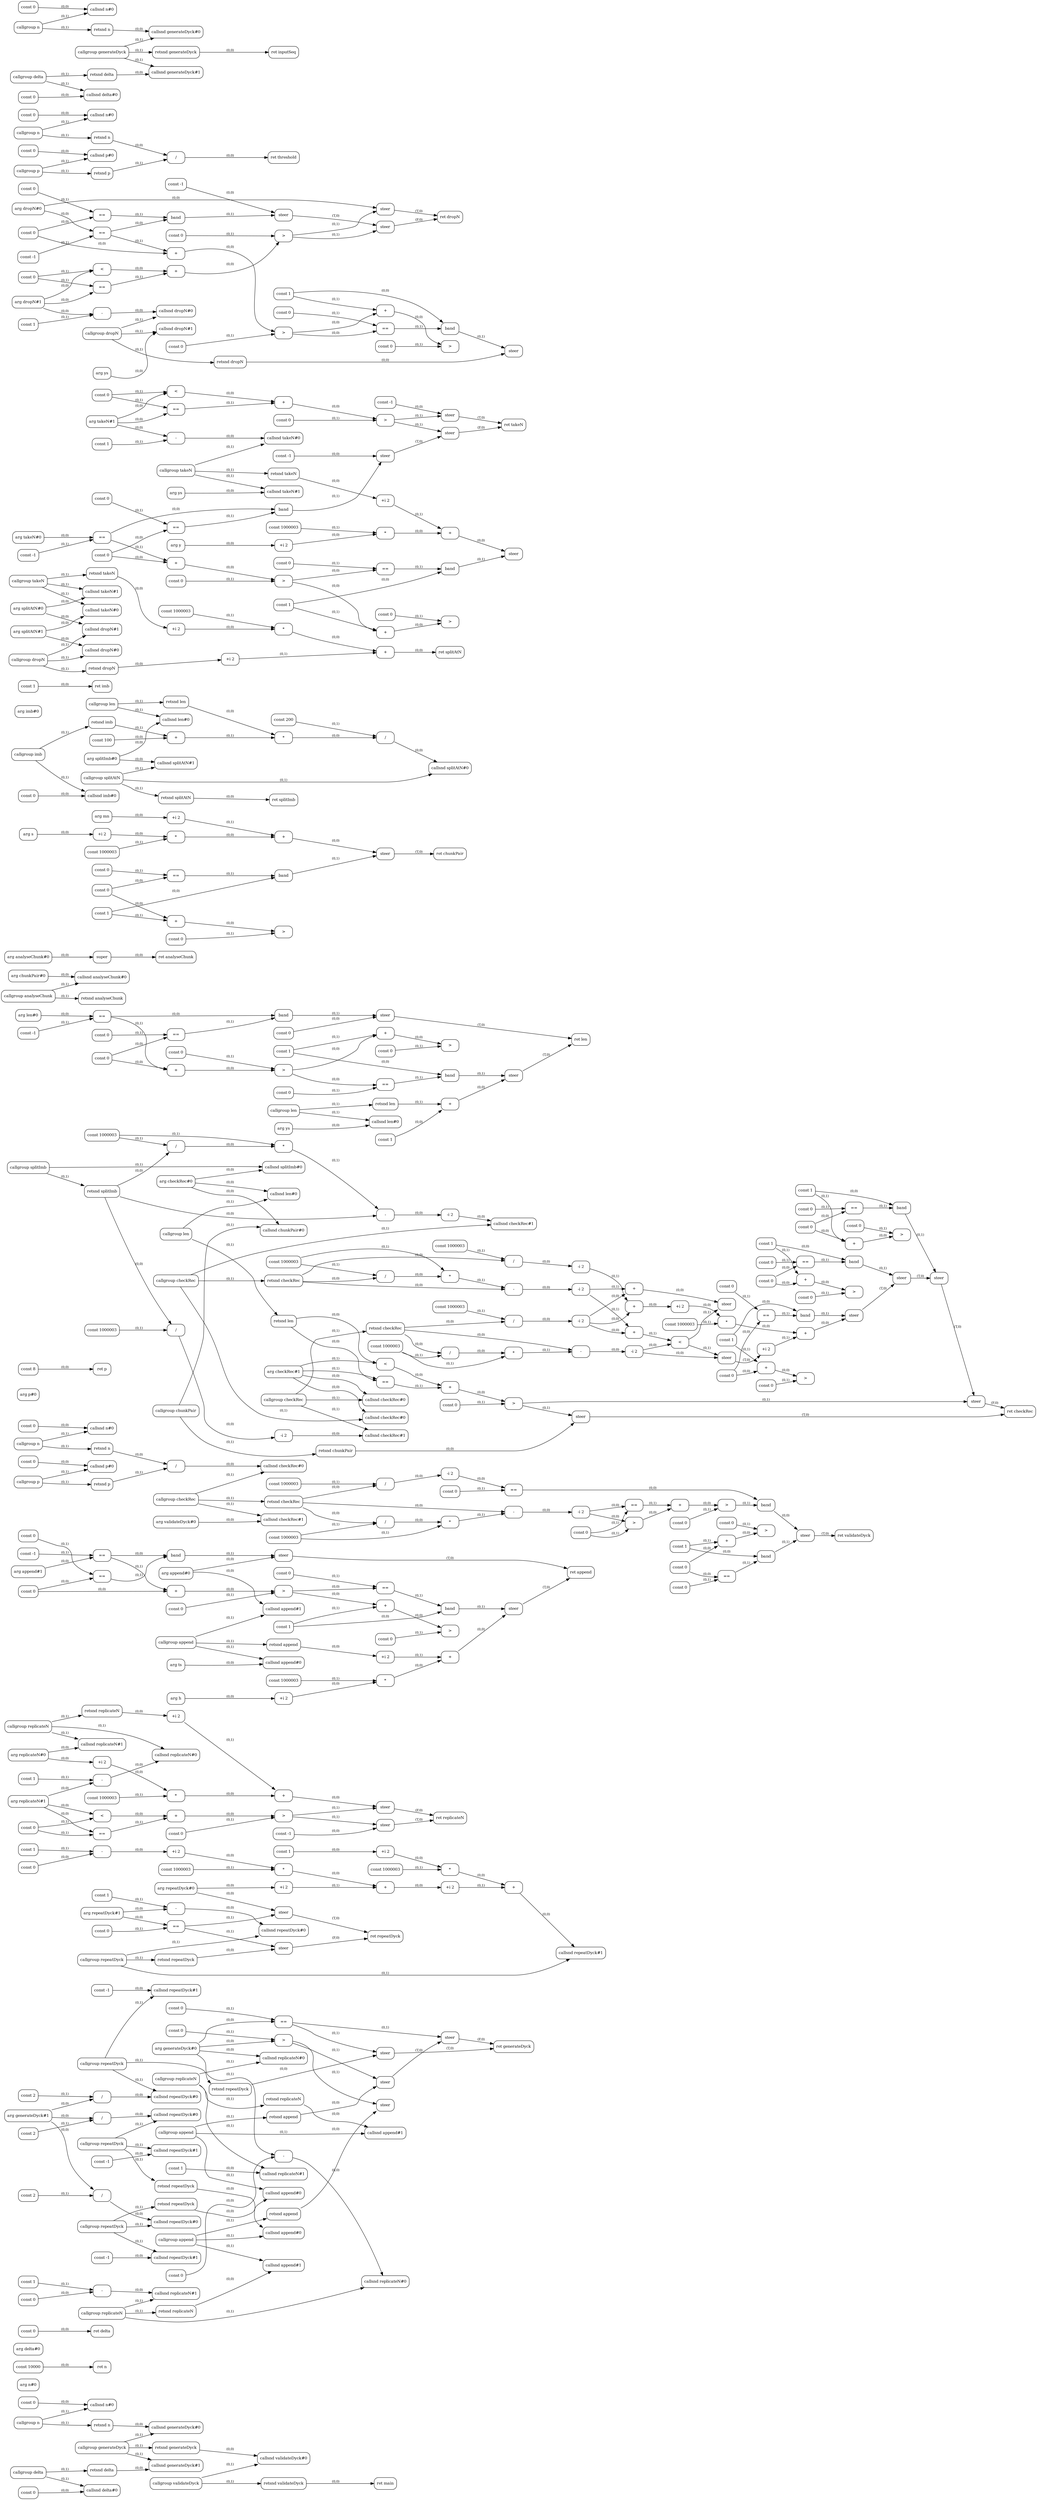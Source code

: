 digraph G {
  rankdir=LR;
  node [shape=box, style=rounded, fontsize=12];
  n0 [label="const 0"];
  n1 [label="arg n#0"];
  n2 [label="const 10000"];
  n3 [label="ret n"];
  n4 [label="callgroup n"];
  n5 [label="callsnd n#0"];
  n6 [label="retsnd n"];
  n7 [label="const 0"];
  n8 [label="arg delta#0"];
  n9 [label="const 0"];
  n10 [label="ret delta"];
  n11 [label="callgroup delta"];
  n12 [label="callsnd delta#0"];
  n13 [label="retsnd delta"];
  n14 [label="arg generateDyck#0"];
  n15 [label="arg generateDyck#1"];
  n16 [label="const 0"];
  n17 [label="=="];
  n18 [label="const 2"];
  n19 [label="/"];
  n20 [label="const -1"];
  n21 [label="arg repeatDyck#0"];
  n22 [label="arg repeatDyck#1"];
  n23 [label="const 0"];
  n24 [label="=="];
  n25 [label="const 1"];
  n26 [label="-"];
  n27 [label="const 1"];
  n28 [label="const 1"];
  n29 [label="const 0"];
  n30 [label="-"];
  n31 [label="+i 2"];
  n32 [label="+i 2"];
  n33 [label="const 1000003"];
  n34 [label="*"];
  n35 [label="+"];
  n36 [label="+i 2"];
  n37 [label="+i 2"];
  n38 [label="const 1000003"];
  n39 [label="*"];
  n40 [label="+"];
  n41 [label="callgroup repeatDyck"];
  n42 [label="callsnd repeatDyck#0"];
  n43 [label="callsnd repeatDyck#1"];
  n44 [label="retsnd repeatDyck"];
  n45 [label="steer"];
  n46 [label="steer"];
  n47 [label="ret repeatDyck"];
  n48 [label="callgroup repeatDyck"];
  n49 [label="callsnd repeatDyck#0"];
  n50 [label="callsnd repeatDyck#1"];
  n51 [label="retsnd repeatDyck"];
  n52 [label="const 0"];
  n53 [label=">"];
  n54 [label="const 2"];
  n55 [label="/"];
  n56 [label="const -1"];
  n57 [label="callgroup repeatDyck"];
  n58 [label="callsnd repeatDyck#0"];
  n59 [label="callsnd repeatDyck#1"];
  n60 [label="retsnd repeatDyck"];
  n61 [label="const 1"];
  n62 [label="arg replicateN#0"];
  n63 [label="arg replicateN#1"];
  n64 [label="const 0"];
  n65 [label="<"];
  n66 [label="=="];
  n67 [label="+"];
  n68 [label="const 0"];
  n69 [label=">"];
  n70 [label="const -1"];
  n71 [label="const 1"];
  n72 [label="-"];
  n73 [label="callgroup replicateN"];
  n74 [label="callsnd replicateN#0"];
  n75 [label="callsnd replicateN#1"];
  n76 [label="retsnd replicateN"];
  n77 [label="+i 2"];
  n78 [label="+i 2"];
  n79 [label="const 1000003"];
  n80 [label="*"];
  n81 [label="+"];
  n82 [label="steer"];
  n83 [label="steer"];
  n84 [label="ret replicateN"];
  n85 [label="callgroup replicateN"];
  n86 [label="callsnd replicateN#0"];
  n87 [label="callsnd replicateN#1"];
  n88 [label="retsnd replicateN"];
  n89 [label="arg append#0"];
  n90 [label="arg append#1"];
  n91 [label="const 0"];
  n92 [label="const -1"];
  n93 [label="=="];
  n94 [label="const 0"];
  n95 [label="=="];
  n96 [label="band"];
  n97 [label="steer"];
  n98 [label="+"];
  n99 [label="const 0"];
  n100 [label=">"];
  n101 [label="const 1"];
  n102 [label="const 0"];
  n103 [label="=="];
  n104 [label="band"];
  n105 [label="arg h"];
  n106 [label="arg ts"];
  n107 [label="callgroup append"];
  n108 [label="callsnd append#0"];
  n109 [label="callsnd append#1"];
  n110 [label="retsnd append"];
  n111 [label="+i 2"];
  n112 [label="+i 2"];
  n113 [label="const 1000003"];
  n114 [label="*"];
  n115 [label="+"];
  n116 [label="steer"];
  n117 [label="+"];
  n118 [label="const 0"];
  n119 [label=">"];
  n120 [label="ret append"];
  n121 [label="callgroup append"];
  n122 [label="callsnd append#0"];
  n123 [label="callsnd append#1"];
  n124 [label="retsnd append"];
  n125 [label="const 2"];
  n126 [label="/"];
  n127 [label="const -1"];
  n128 [label="callgroup repeatDyck"];
  n129 [label="callsnd repeatDyck#0"];
  n130 [label="callsnd repeatDyck#1"];
  n131 [label="retsnd repeatDyck"];
  n132 [label="const 0"];
  n133 [label="-"];
  n134 [label="const 1"];
  n135 [label="const 0"];
  n136 [label="-"];
  n137 [label="callgroup replicateN"];
  n138 [label="callsnd replicateN#0"];
  n139 [label="callsnd replicateN#1"];
  n140 [label="retsnd replicateN"];
  n141 [label="callgroup append"];
  n142 [label="callsnd append#0"];
  n143 [label="callsnd append#1"];
  n144 [label="retsnd append"];
  n145 [label="steer"];
  n146 [label="steer"];
  n147 [label="steer"];
  n148 [label="steer"];
  n149 [label="ret generateDyck"];
  n150 [label="callgroup generateDyck"];
  n151 [label="callsnd generateDyck#0"];
  n152 [label="callsnd generateDyck#1"];
  n153 [label="retsnd generateDyck"];
  n154 [label="arg validateDyck#0"];
  n155 [label="const 0"];
  n156 [label="callgroup n"];
  n157 [label="callsnd n#0"];
  n158 [label="retsnd n"];
  n159 [label="const 0"];
  n160 [label="arg p#0"];
  n161 [label="const 8"];
  n162 [label="ret p"];
  n163 [label="callgroup p"];
  n164 [label="callsnd p#0"];
  n165 [label="retsnd p"];
  n166 [label="/"];
  n167 [label="arg checkRec#0"];
  n168 [label="arg checkRec#1"];
  n169 [label="arg len#0"];
  n170 [label="const 0"];
  n171 [label="const -1"];
  n172 [label="=="];
  n173 [label="const 0"];
  n174 [label="=="];
  n175 [label="band"];
  n176 [label="const 0"];
  n177 [label="steer"];
  n178 [label="+"];
  n179 [label="const 0"];
  n180 [label=">"];
  n181 [label="const 1"];
  n182 [label="const 0"];
  n183 [label="=="];
  n184 [label="band"];
  n185 [label="const 1"];
  n186 [label="arg ys"];
  n187 [label="callgroup len"];
  n188 [label="callsnd len#0"];
  n189 [label="retsnd len"];
  n190 [label="+"];
  n191 [label="steer"];
  n192 [label="+"];
  n193 [label="const 0"];
  n194 [label=">"];
  n195 [label="ret len"];
  n196 [label="callgroup len"];
  n197 [label="callsnd len#0"];
  n198 [label="retsnd len"];
  n199 [label="<"];
  n200 [label="=="];
  n201 [label="+"];
  n202 [label="const 0"];
  n203 [label=">"];
  n204 [label="arg chunkPair#0"];
  n205 [label="arg analyseChunk#0"];
  n206 [label="super"];
  n207 [label="ret analyseChunk"];
  n208 [label="callgroup analyseChunk"];
  n209 [label="callsnd analyseChunk#0"];
  n210 [label="retsnd analyseChunk"];
  n211 [label="const 0"];
  n212 [label="const 1"];
  n213 [label="const 0"];
  n214 [label="=="];
  n215 [label="band"];
  n216 [label="arg s"];
  n217 [label="arg mn"];
  n218 [label="+i 2"];
  n219 [label="+i 2"];
  n220 [label="const 1000003"];
  n221 [label="*"];
  n222 [label="+"];
  n223 [label="steer"];
  n224 [label="+"];
  n225 [label="const 0"];
  n226 [label=">"];
  n227 [label="ret chunkPair"];
  n228 [label="callgroup chunkPair"];
  n229 [label="callsnd chunkPair#0"];
  n230 [label="retsnd chunkPair"];
  n231 [label="arg splitImb#0"];
  n232 [label="callgroup len"];
  n233 [label="callsnd len#0"];
  n234 [label="retsnd len"];
  n235 [label="const 100"];
  n236 [label="const 0"];
  n237 [label="arg imb#0"];
  n238 [label="const 1"];
  n239 [label="ret imb"];
  n240 [label="callgroup imb"];
  n241 [label="callsnd imb#0"];
  n242 [label="retsnd imb"];
  n243 [label="+"];
  n244 [label="*"];
  n245 [label="const 200"];
  n246 [label="/"];
  n247 [label="arg splitAtN#0"];
  n248 [label="arg splitAtN#1"];
  n249 [label="arg takeN#0"];
  n250 [label="arg takeN#1"];
  n251 [label="const 0"];
  n252 [label="<"];
  n253 [label="=="];
  n254 [label="+"];
  n255 [label="const 0"];
  n256 [label=">"];
  n257 [label="const -1"];
  n258 [label="const 0"];
  n259 [label="const -1"];
  n260 [label="=="];
  n261 [label="const 0"];
  n262 [label="=="];
  n263 [label="band"];
  n264 [label="const -1"];
  n265 [label="steer"];
  n266 [label="+"];
  n267 [label="const 0"];
  n268 [label=">"];
  n269 [label="const 1"];
  n270 [label="const 0"];
  n271 [label="=="];
  n272 [label="band"];
  n273 [label="arg y"];
  n274 [label="const 1"];
  n275 [label="-"];
  n276 [label="arg ys"];
  n277 [label="callgroup takeN"];
  n278 [label="callsnd takeN#0"];
  n279 [label="callsnd takeN#1"];
  n280 [label="retsnd takeN"];
  n281 [label="+i 2"];
  n282 [label="+i 2"];
  n283 [label="const 1000003"];
  n284 [label="*"];
  n285 [label="+"];
  n286 [label="steer"];
  n287 [label="+"];
  n288 [label="const 0"];
  n289 [label=">"];
  n290 [label="steer"];
  n291 [label="steer"];
  n292 [label="ret takeN"];
  n293 [label="callgroup takeN"];
  n294 [label="callsnd takeN#0"];
  n295 [label="callsnd takeN#1"];
  n296 [label="retsnd takeN"];
  n297 [label="arg dropN#0"];
  n298 [label="arg dropN#1"];
  n299 [label="const 0"];
  n300 [label="<"];
  n301 [label="=="];
  n302 [label="+"];
  n303 [label="const 0"];
  n304 [label=">"];
  n305 [label="const 0"];
  n306 [label="const -1"];
  n307 [label="=="];
  n308 [label="const 0"];
  n309 [label="=="];
  n310 [label="band"];
  n311 [label="const -1"];
  n312 [label="steer"];
  n313 [label="+"];
  n314 [label="const 0"];
  n315 [label=">"];
  n316 [label="const 1"];
  n317 [label="const 0"];
  n318 [label="=="];
  n319 [label="band"];
  n320 [label="const 1"];
  n321 [label="-"];
  n322 [label="arg ys"];
  n323 [label="callgroup dropN"];
  n324 [label="callsnd dropN#0"];
  n325 [label="callsnd dropN#1"];
  n326 [label="retsnd dropN"];
  n327 [label="steer"];
  n328 [label="+"];
  n329 [label="const 0"];
  n330 [label=">"];
  n331 [label="steer"];
  n332 [label="steer"];
  n333 [label="ret dropN"];
  n334 [label="callgroup dropN"];
  n335 [label="callsnd dropN#0"];
  n336 [label="callsnd dropN#1"];
  n337 [label="retsnd dropN"];
  n338 [label="+i 2"];
  n339 [label="+i 2"];
  n340 [label="const 1000003"];
  n341 [label="*"];
  n342 [label="+"];
  n343 [label="ret splitAtN"];
  n344 [label="callgroup splitAtN"];
  n345 [label="callsnd splitAtN#0"];
  n346 [label="callsnd splitAtN#1"];
  n347 [label="retsnd splitAtN"];
  n348 [label="ret splitImb"];
  n349 [label="callgroup splitImb"];
  n350 [label="callsnd splitImb#0"];
  n351 [label="retsnd splitImb"];
  n352 [label="const 0"];
  n353 [label="const 1000003"];
  n354 [label="/"];
  n355 [label="-i 2"];
  n356 [label="const 1000003"];
  n357 [label="/"];
  n358 [label="*"];
  n359 [label="-"];
  n360 [label="-i 2"];
  n361 [label="const 1"];
  n362 [label="const 0"];
  n363 [label="=="];
  n364 [label="band"];
  n365 [label="callgroup checkRec"];
  n366 [label="callsnd checkRec#0"];
  n367 [label="callsnd checkRec#1"];
  n368 [label="retsnd checkRec"];
  n369 [label="const 0"];
  n370 [label="const 1000003"];
  n371 [label="/"];
  n372 [label="-i 2"];
  n373 [label="const 1000003"];
  n374 [label="/"];
  n375 [label="*"];
  n376 [label="-"];
  n377 [label="-i 2"];
  n378 [label="const 1"];
  n379 [label="const 0"];
  n380 [label="=="];
  n381 [label="band"];
  n382 [label="callgroup checkRec"];
  n383 [label="callsnd checkRec#0"];
  n384 [label="callsnd checkRec#1"];
  n385 [label="retsnd checkRec"];
  n386 [label="const 0"];
  n387 [label="const 1000003"];
  n388 [label="/"];
  n389 [label="-i 2"];
  n390 [label="const 1000003"];
  n391 [label="/"];
  n392 [label="*"];
  n393 [label="-"];
  n394 [label="-i 2"];
  n395 [label="const 1"];
  n396 [label="const 0"];
  n397 [label="=="];
  n398 [label="band"];
  n399 [label="+"];
  n400 [label="+"];
  n401 [label="<"];
  n402 [label="+"];
  n403 [label="steer"];
  n404 [label="steer"];
  n405 [label="+i 2"];
  n406 [label="+i 2"];
  n407 [label="const 1000003"];
  n408 [label="*"];
  n409 [label="+"];
  n410 [label="steer"];
  n411 [label="+"];
  n412 [label="const 0"];
  n413 [label=">"];
  n414 [label="steer"];
  n415 [label="+"];
  n416 [label="const 0"];
  n417 [label=">"];
  n418 [label="steer"];
  n419 [label="+"];
  n420 [label="const 0"];
  n421 [label=">"];
  n422 [label="steer"];
  n423 [label="steer"];
  n424 [label="ret checkRec"];
  n425 [label="callgroup checkRec"];
  n426 [label="callsnd checkRec#0"];
  n427 [label="callsnd checkRec#1"];
  n428 [label="retsnd checkRec"];
  n429 [label="const 0"];
  n430 [label="const 1000003"];
  n431 [label="/"];
  n432 [label="-i 2"];
  n433 [label="const 1000003"];
  n434 [label="/"];
  n435 [label="*"];
  n436 [label="-"];
  n437 [label="-i 2"];
  n438 [label="const 1"];
  n439 [label="const 0"];
  n440 [label="=="];
  n441 [label="band"];
  n442 [label="const 0"];
  n443 [label="=="];
  n444 [label="const 0"];
  n445 [label=">"];
  n446 [label="=="];
  n447 [label="+"];
  n448 [label="const 0"];
  n449 [label=">"];
  n450 [label="band"];
  n451 [label="steer"];
  n452 [label="+"];
  n453 [label="const 0"];
  n454 [label=">"];
  n455 [label="ret validateDyck"];
  n456 [label="callgroup validateDyck"];
  n457 [label="callsnd validateDyck#0"];
  n458 [label="retsnd validateDyck"];
  n459 [label="ret main"];
  n460 [label="const 0"];
  n461 [label="callgroup n"];
  n462 [label="callsnd n#0"];
  n463 [label="retsnd n"];
  n464 [label="const 0"];
  n465 [label="callgroup p"];
  n466 [label="callsnd p#0"];
  n467 [label="retsnd p"];
  n468 [label="/"];
  n469 [label="ret threshold"];
  n470 [label="const 0"];
  n471 [label="callgroup n"];
  n472 [label="callsnd n#0"];
  n473 [label="retsnd n"];
  n474 [label="const 0"];
  n475 [label="callgroup delta"];
  n476 [label="callsnd delta#0"];
  n477 [label="retsnd delta"];
  n478 [label="callgroup generateDyck"];
  n479 [label="callsnd generateDyck#0"];
  n480 [label="callsnd generateDyck#1"];
  n481 [label="retsnd generateDyck"];
  n482 [label="ret inputSeq"];
  n2 -> n3 [label="(0,0)", fontsize=10];
  n0 -> n5 [label="(0,0)", fontsize=10];
  n4 -> n5 [label="(0,1)", fontsize=10];
  n4 -> n6 [label="(0,1)", fontsize=10];
  n9 -> n10 [label="(0,0)", fontsize=10];
  n7 -> n12 [label="(0,0)", fontsize=10];
  n11 -> n12 [label="(0,1)", fontsize=10];
  n11 -> n13 [label="(0,1)", fontsize=10];
  n14 -> n17 [label="(0,0)", fontsize=10];
  n16 -> n17 [label="(0,1)", fontsize=10];
  n15 -> n19 [label="(0,0)", fontsize=10];
  n18 -> n19 [label="(0,1)", fontsize=10];
  n22 -> n24 [label="(0,0)", fontsize=10];
  n23 -> n24 [label="(0,1)", fontsize=10];
  n22 -> n26 [label="(0,0)", fontsize=10];
  n25 -> n26 [label="(0,1)", fontsize=10];
  n29 -> n30 [label="(0,0)", fontsize=10];
  n28 -> n30 [label="(0,1)", fontsize=10];
  n30 -> n31 [label="(0,0)", fontsize=10];
  n21 -> n32 [label="(0,0)", fontsize=10];
  n31 -> n34 [label="(0,0)", fontsize=10];
  n33 -> n34 [label="(0,1)", fontsize=10];
  n34 -> n35 [label="(0,0)", fontsize=10];
  n32 -> n35 [label="(0,1)", fontsize=10];
  n27 -> n36 [label="(0,0)", fontsize=10];
  n35 -> n37 [label="(0,0)", fontsize=10];
  n36 -> n39 [label="(0,0)", fontsize=10];
  n38 -> n39 [label="(0,1)", fontsize=10];
  n39 -> n40 [label="(0,0)", fontsize=10];
  n37 -> n40 [label="(0,1)", fontsize=10];
  n26 -> n42 [label="(0,0)", fontsize=10];
  n41 -> n42 [label="(0,1)", fontsize=10];
  n40 -> n43 [label="(0,0)", fontsize=10];
  n41 -> n43 [label="(0,1)", fontsize=10];
  n41 -> n44 [label="(0,1)", fontsize=10];
  n21 -> n45 [label="(0,0)", fontsize=10];
  n24 -> n45 [label="(0,1)", fontsize=10];
  n44 -> n46 [label="(0,0)", fontsize=10];
  n24 -> n46 [label="(0,1)", fontsize=10];
  n45 -> n47 [label="(T,0)", fontsize=10];
  n46 -> n47 [label="(F,0)", fontsize=10];
  n19 -> n49 [label="(0,0)", fontsize=10];
  n48 -> n49 [label="(0,1)", fontsize=10];
  n20 -> n50 [label="(0,0)", fontsize=10];
  n48 -> n50 [label="(0,1)", fontsize=10];
  n48 -> n51 [label="(0,1)", fontsize=10];
  n14 -> n53 [label="(0,0)", fontsize=10];
  n52 -> n53 [label="(0,1)", fontsize=10];
  n15 -> n55 [label="(0,0)", fontsize=10];
  n54 -> n55 [label="(0,1)", fontsize=10];
  n55 -> n58 [label="(0,0)", fontsize=10];
  n57 -> n58 [label="(0,1)", fontsize=10];
  n56 -> n59 [label="(0,0)", fontsize=10];
  n57 -> n59 [label="(0,1)", fontsize=10];
  n57 -> n60 [label="(0,1)", fontsize=10];
  n63 -> n65 [label="(0,0)", fontsize=10];
  n64 -> n65 [label="(0,1)", fontsize=10];
  n63 -> n66 [label="(0,0)", fontsize=10];
  n64 -> n66 [label="(0,1)", fontsize=10];
  n65 -> n67 [label="(0,0)", fontsize=10];
  n66 -> n67 [label="(0,1)", fontsize=10];
  n67 -> n69 [label="(0,0)", fontsize=10];
  n68 -> n69 [label="(0,1)", fontsize=10];
  n63 -> n72 [label="(0,0)", fontsize=10];
  n71 -> n72 [label="(0,1)", fontsize=10];
  n72 -> n74 [label="(0,0)", fontsize=10];
  n73 -> n74 [label="(0,1)", fontsize=10];
  n62 -> n75 [label="(0,0)", fontsize=10];
  n73 -> n75 [label="(0,1)", fontsize=10];
  n73 -> n76 [label="(0,1)", fontsize=10];
  n62 -> n77 [label="(0,0)", fontsize=10];
  n76 -> n78 [label="(0,0)", fontsize=10];
  n77 -> n80 [label="(0,0)", fontsize=10];
  n79 -> n80 [label="(0,1)", fontsize=10];
  n80 -> n81 [label="(0,0)", fontsize=10];
  n78 -> n81 [label="(0,1)", fontsize=10];
  n70 -> n82 [label="(0,0)", fontsize=10];
  n69 -> n82 [label="(0,1)", fontsize=10];
  n81 -> n83 [label="(0,0)", fontsize=10];
  n69 -> n83 [label="(0,1)", fontsize=10];
  n82 -> n84 [label="(T,0)", fontsize=10];
  n83 -> n84 [label="(F,0)", fontsize=10];
  n14 -> n86 [label="(0,0)", fontsize=10];
  n85 -> n86 [label="(0,1)", fontsize=10];
  n61 -> n87 [label="(0,0)", fontsize=10];
  n85 -> n87 [label="(0,1)", fontsize=10];
  n85 -> n88 [label="(0,1)", fontsize=10];
  n90 -> n93 [label="(0,0)", fontsize=10];
  n92 -> n93 [label="(0,1)", fontsize=10];
  n91 -> n95 [label="(0,0)", fontsize=10];
  n94 -> n95 [label="(0,1)", fontsize=10];
  n93 -> n96 [label="(0,0)", fontsize=10];
  n95 -> n96 [label="(0,1)", fontsize=10];
  n89 -> n97 [label="(0,0)", fontsize=10];
  n96 -> n97 [label="(0,1)", fontsize=10];
  n91 -> n98 [label="(0,0)", fontsize=10];
  n93 -> n98 [label="(0,1)", fontsize=10];
  n98 -> n100 [label="(0,0)", fontsize=10];
  n99 -> n100 [label="(0,1)", fontsize=10];
  n100 -> n103 [label="(0,0)", fontsize=10];
  n102 -> n103 [label="(0,1)", fontsize=10];
  n101 -> n104 [label="(0,0)", fontsize=10];
  n103 -> n104 [label="(0,1)", fontsize=10];
  n106 -> n108 [label="(0,0)", fontsize=10];
  n107 -> n108 [label="(0,1)", fontsize=10];
  n89 -> n109 [label="(0,0)", fontsize=10];
  n107 -> n109 [label="(0,1)", fontsize=10];
  n107 -> n110 [label="(0,1)", fontsize=10];
  n105 -> n111 [label="(0,0)", fontsize=10];
  n110 -> n112 [label="(0,0)", fontsize=10];
  n111 -> n114 [label="(0,0)", fontsize=10];
  n113 -> n114 [label="(0,1)", fontsize=10];
  n114 -> n115 [label="(0,0)", fontsize=10];
  n112 -> n115 [label="(0,1)", fontsize=10];
  n115 -> n116 [label="(0,0)", fontsize=10];
  n104 -> n116 [label="(0,1)", fontsize=10];
  n100 -> n117 [label="(0,0)", fontsize=10];
  n101 -> n117 [label="(0,1)", fontsize=10];
  n117 -> n119 [label="(0,0)", fontsize=10];
  n118 -> n119 [label="(0,1)", fontsize=10];
  n97 -> n120 [label="(T,0)", fontsize=10];
  n116 -> n120 [label="(T,0)", fontsize=10];
  n60 -> n122 [label="(0,0)", fontsize=10];
  n121 -> n122 [label="(0,1)", fontsize=10];
  n88 -> n123 [label="(0,0)", fontsize=10];
  n121 -> n123 [label="(0,1)", fontsize=10];
  n121 -> n124 [label="(0,1)", fontsize=10];
  n15 -> n126 [label="(0,0)", fontsize=10];
  n125 -> n126 [label="(0,1)", fontsize=10];
  n126 -> n129 [label="(0,0)", fontsize=10];
  n128 -> n129 [label="(0,1)", fontsize=10];
  n127 -> n130 [label="(0,0)", fontsize=10];
  n128 -> n130 [label="(0,1)", fontsize=10];
  n128 -> n131 [label="(0,1)", fontsize=10];
  n132 -> n133 [label="(0,0)", fontsize=10];
  n14 -> n133 [label="(0,1)", fontsize=10];
  n135 -> n136 [label="(0,0)", fontsize=10];
  n134 -> n136 [label="(0,1)", fontsize=10];
  n133 -> n138 [label="(0,0)", fontsize=10];
  n137 -> n138 [label="(0,1)", fontsize=10];
  n136 -> n139 [label="(0,0)", fontsize=10];
  n137 -> n139 [label="(0,1)", fontsize=10];
  n137 -> n140 [label="(0,1)", fontsize=10];
  n131 -> n142 [label="(0,0)", fontsize=10];
  n141 -> n142 [label="(0,1)", fontsize=10];
  n140 -> n143 [label="(0,0)", fontsize=10];
  n141 -> n143 [label="(0,1)", fontsize=10];
  n141 -> n144 [label="(0,1)", fontsize=10];
  n124 -> n145 [label="(0,0)", fontsize=10];
  n53 -> n145 [label="(0,1)", fontsize=10];
  n144 -> n146 [label="(0,0)", fontsize=10];
  n53 -> n146 [label="(0,1)", fontsize=10];
  n51 -> n147 [label="(0,0)", fontsize=10];
  n17 -> n147 [label="(0,1)", fontsize=10];
  n145 -> n148 [label="(T,0)", fontsize=10];
  n17 -> n148 [label="(0,1)", fontsize=10];
  n147 -> n149 [label="(T,0)", fontsize=10];
  n148 -> n149 [label="(F,0)", fontsize=10];
  n6 -> n151 [label="(0,0)", fontsize=10];
  n150 -> n151 [label="(0,1)", fontsize=10];
  n13 -> n152 [label="(0,0)", fontsize=10];
  n150 -> n152 [label="(0,1)", fontsize=10];
  n150 -> n153 [label="(0,1)", fontsize=10];
  n155 -> n157 [label="(0,0)", fontsize=10];
  n156 -> n157 [label="(0,1)", fontsize=10];
  n156 -> n158 [label="(0,1)", fontsize=10];
  n161 -> n162 [label="(0,0)", fontsize=10];
  n159 -> n164 [label="(0,0)", fontsize=10];
  n163 -> n164 [label="(0,1)", fontsize=10];
  n163 -> n165 [label="(0,1)", fontsize=10];
  n158 -> n166 [label="(0,0)", fontsize=10];
  n165 -> n166 [label="(0,1)", fontsize=10];
  n169 -> n172 [label="(0,0)", fontsize=10];
  n171 -> n172 [label="(0,1)", fontsize=10];
  n170 -> n174 [label="(0,0)", fontsize=10];
  n173 -> n174 [label="(0,1)", fontsize=10];
  n172 -> n175 [label="(0,0)", fontsize=10];
  n174 -> n175 [label="(0,1)", fontsize=10];
  n176 -> n177 [label="(0,0)", fontsize=10];
  n175 -> n177 [label="(0,1)", fontsize=10];
  n170 -> n178 [label="(0,0)", fontsize=10];
  n172 -> n178 [label="(0,1)", fontsize=10];
  n178 -> n180 [label="(0,0)", fontsize=10];
  n179 -> n180 [label="(0,1)", fontsize=10];
  n180 -> n183 [label="(0,0)", fontsize=10];
  n182 -> n183 [label="(0,1)", fontsize=10];
  n181 -> n184 [label="(0,0)", fontsize=10];
  n183 -> n184 [label="(0,1)", fontsize=10];
  n186 -> n188 [label="(0,0)", fontsize=10];
  n187 -> n188 [label="(0,1)", fontsize=10];
  n187 -> n189 [label="(0,1)", fontsize=10];
  n185 -> n190 [label="(0,0)", fontsize=10];
  n189 -> n190 [label="(0,1)", fontsize=10];
  n190 -> n191 [label="(0,0)", fontsize=10];
  n184 -> n191 [label="(0,1)", fontsize=10];
  n180 -> n192 [label="(0,0)", fontsize=10];
  n181 -> n192 [label="(0,1)", fontsize=10];
  n192 -> n194 [label="(0,0)", fontsize=10];
  n193 -> n194 [label="(0,1)", fontsize=10];
  n177 -> n195 [label="(T,0)", fontsize=10];
  n191 -> n195 [label="(T,0)", fontsize=10];
  n167 -> n197 [label="(0,0)", fontsize=10];
  n196 -> n197 [label="(0,1)", fontsize=10];
  n196 -> n198 [label="(0,1)", fontsize=10];
  n198 -> n199 [label="(0,0)", fontsize=10];
  n168 -> n199 [label="(0,1)", fontsize=10];
  n198 -> n200 [label="(0,0)", fontsize=10];
  n168 -> n200 [label="(0,1)", fontsize=10];
  n199 -> n201 [label="(0,0)", fontsize=10];
  n200 -> n201 [label="(0,1)", fontsize=10];
  n201 -> n203 [label="(0,0)", fontsize=10];
  n202 -> n203 [label="(0,1)", fontsize=10];
  n205 -> n206 [label="(0,0)", fontsize=10];
  n206 -> n207 [label="(0,0)", fontsize=10];
  n204 -> n209 [label="(0,0)", fontsize=10];
  n208 -> n209 [label="(0,1)", fontsize=10];
  n208 -> n210 [label="(0,1)", fontsize=10];
  n211 -> n214 [label="(0,0)", fontsize=10];
  n213 -> n214 [label="(0,1)", fontsize=10];
  n212 -> n215 [label="(0,0)", fontsize=10];
  n214 -> n215 [label="(0,1)", fontsize=10];
  n216 -> n218 [label="(0,0)", fontsize=10];
  n217 -> n219 [label="(0,0)", fontsize=10];
  n218 -> n221 [label="(0,0)", fontsize=10];
  n220 -> n221 [label="(0,1)", fontsize=10];
  n221 -> n222 [label="(0,0)", fontsize=10];
  n219 -> n222 [label="(0,1)", fontsize=10];
  n222 -> n223 [label="(0,0)", fontsize=10];
  n215 -> n223 [label="(0,1)", fontsize=10];
  n211 -> n224 [label="(0,0)", fontsize=10];
  n212 -> n224 [label="(0,1)", fontsize=10];
  n224 -> n226 [label="(0,0)", fontsize=10];
  n225 -> n226 [label="(0,1)", fontsize=10];
  n223 -> n227 [label="(T,0)", fontsize=10];
  n167 -> n229 [label="(0,0)", fontsize=10];
  n228 -> n229 [label="(0,1)", fontsize=10];
  n228 -> n230 [label="(0,1)", fontsize=10];
  n231 -> n233 [label="(0,0)", fontsize=10];
  n232 -> n233 [label="(0,1)", fontsize=10];
  n232 -> n234 [label="(0,1)", fontsize=10];
  n238 -> n239 [label="(0,0)", fontsize=10];
  n236 -> n241 [label="(0,0)", fontsize=10];
  n240 -> n241 [label="(0,1)", fontsize=10];
  n240 -> n242 [label="(0,1)", fontsize=10];
  n235 -> n243 [label="(0,0)", fontsize=10];
  n242 -> n243 [label="(0,1)", fontsize=10];
  n234 -> n244 [label="(0,0)", fontsize=10];
  n243 -> n244 [label="(0,1)", fontsize=10];
  n244 -> n246 [label="(0,0)", fontsize=10];
  n245 -> n246 [label="(0,1)", fontsize=10];
  n250 -> n252 [label="(0,0)", fontsize=10];
  n251 -> n252 [label="(0,1)", fontsize=10];
  n250 -> n253 [label="(0,0)", fontsize=10];
  n251 -> n253 [label="(0,1)", fontsize=10];
  n252 -> n254 [label="(0,0)", fontsize=10];
  n253 -> n254 [label="(0,1)", fontsize=10];
  n254 -> n256 [label="(0,0)", fontsize=10];
  n255 -> n256 [label="(0,1)", fontsize=10];
  n249 -> n260 [label="(0,0)", fontsize=10];
  n259 -> n260 [label="(0,1)", fontsize=10];
  n258 -> n262 [label="(0,0)", fontsize=10];
  n261 -> n262 [label="(0,1)", fontsize=10];
  n260 -> n263 [label="(0,0)", fontsize=10];
  n262 -> n263 [label="(0,1)", fontsize=10];
  n264 -> n265 [label="(0,0)", fontsize=10];
  n263 -> n265 [label="(0,1)", fontsize=10];
  n258 -> n266 [label="(0,0)", fontsize=10];
  n260 -> n266 [label="(0,1)", fontsize=10];
  n266 -> n268 [label="(0,0)", fontsize=10];
  n267 -> n268 [label="(0,1)", fontsize=10];
  n268 -> n271 [label="(0,0)", fontsize=10];
  n270 -> n271 [label="(0,1)", fontsize=10];
  n269 -> n272 [label="(0,0)", fontsize=10];
  n271 -> n272 [label="(0,1)", fontsize=10];
  n250 -> n275 [label="(0,0)", fontsize=10];
  n274 -> n275 [label="(0,1)", fontsize=10];
  n275 -> n278 [label="(0,0)", fontsize=10];
  n277 -> n278 [label="(0,1)", fontsize=10];
  n276 -> n279 [label="(0,0)", fontsize=10];
  n277 -> n279 [label="(0,1)", fontsize=10];
  n277 -> n280 [label="(0,1)", fontsize=10];
  n273 -> n281 [label="(0,0)", fontsize=10];
  n280 -> n282 [label="(0,0)", fontsize=10];
  n281 -> n284 [label="(0,0)", fontsize=10];
  n283 -> n284 [label="(0,1)", fontsize=10];
  n284 -> n285 [label="(0,0)", fontsize=10];
  n282 -> n285 [label="(0,1)", fontsize=10];
  n285 -> n286 [label="(0,0)", fontsize=10];
  n272 -> n286 [label="(0,1)", fontsize=10];
  n268 -> n287 [label="(0,0)", fontsize=10];
  n269 -> n287 [label="(0,1)", fontsize=10];
  n287 -> n289 [label="(0,0)", fontsize=10];
  n288 -> n289 [label="(0,1)", fontsize=10];
  n257 -> n290 [label="(0,0)", fontsize=10];
  n256 -> n290 [label="(0,1)", fontsize=10];
  n265 -> n291 [label="(T,0)", fontsize=10];
  n256 -> n291 [label="(0,1)", fontsize=10];
  n290 -> n292 [label="(T,0)", fontsize=10];
  n291 -> n292 [label="(F,0)", fontsize=10];
  n248 -> n294 [label="(0,0)", fontsize=10];
  n293 -> n294 [label="(0,1)", fontsize=10];
  n247 -> n295 [label="(0,0)", fontsize=10];
  n293 -> n295 [label="(0,1)", fontsize=10];
  n293 -> n296 [label="(0,1)", fontsize=10];
  n298 -> n300 [label="(0,0)", fontsize=10];
  n299 -> n300 [label="(0,1)", fontsize=10];
  n298 -> n301 [label="(0,0)", fontsize=10];
  n299 -> n301 [label="(0,1)", fontsize=10];
  n300 -> n302 [label="(0,0)", fontsize=10];
  n301 -> n302 [label="(0,1)", fontsize=10];
  n302 -> n304 [label="(0,0)", fontsize=10];
  n303 -> n304 [label="(0,1)", fontsize=10];
  n297 -> n307 [label="(0,0)", fontsize=10];
  n306 -> n307 [label="(0,1)", fontsize=10];
  n305 -> n309 [label="(0,0)", fontsize=10];
  n308 -> n309 [label="(0,1)", fontsize=10];
  n307 -> n310 [label="(0,0)", fontsize=10];
  n309 -> n310 [label="(0,1)", fontsize=10];
  n311 -> n312 [label="(0,0)", fontsize=10];
  n310 -> n312 [label="(0,1)", fontsize=10];
  n305 -> n313 [label="(0,0)", fontsize=10];
  n307 -> n313 [label="(0,1)", fontsize=10];
  n313 -> n315 [label="(0,0)", fontsize=10];
  n314 -> n315 [label="(0,1)", fontsize=10];
  n315 -> n318 [label="(0,0)", fontsize=10];
  n317 -> n318 [label="(0,1)", fontsize=10];
  n316 -> n319 [label="(0,0)", fontsize=10];
  n318 -> n319 [label="(0,1)", fontsize=10];
  n298 -> n321 [label="(0,0)", fontsize=10];
  n320 -> n321 [label="(0,1)", fontsize=10];
  n321 -> n324 [label="(0,0)", fontsize=10];
  n323 -> n324 [label="(0,1)", fontsize=10];
  n322 -> n325 [label="(0,0)", fontsize=10];
  n323 -> n325 [label="(0,1)", fontsize=10];
  n323 -> n326 [label="(0,1)", fontsize=10];
  n326 -> n327 [label="(0,0)", fontsize=10];
  n319 -> n327 [label="(0,1)", fontsize=10];
  n315 -> n328 [label="(0,0)", fontsize=10];
  n316 -> n328 [label="(0,1)", fontsize=10];
  n328 -> n330 [label="(0,0)", fontsize=10];
  n329 -> n330 [label="(0,1)", fontsize=10];
  n297 -> n331 [label="(0,0)", fontsize=10];
  n304 -> n331 [label="(0,1)", fontsize=10];
  n312 -> n332 [label="(T,0)", fontsize=10];
  n304 -> n332 [label="(0,1)", fontsize=10];
  n331 -> n333 [label="(T,0)", fontsize=10];
  n332 -> n333 [label="(F,0)", fontsize=10];
  n248 -> n335 [label="(0,0)", fontsize=10];
  n334 -> n335 [label="(0,1)", fontsize=10];
  n247 -> n336 [label="(0,0)", fontsize=10];
  n334 -> n336 [label="(0,1)", fontsize=10];
  n334 -> n337 [label="(0,1)", fontsize=10];
  n296 -> n338 [label="(0,0)", fontsize=10];
  n337 -> n339 [label="(0,0)", fontsize=10];
  n338 -> n341 [label="(0,0)", fontsize=10];
  n340 -> n341 [label="(0,1)", fontsize=10];
  n341 -> n342 [label="(0,0)", fontsize=10];
  n339 -> n342 [label="(0,1)", fontsize=10];
  n342 -> n343 [label="(0,0)", fontsize=10];
  n246 -> n345 [label="(0,0)", fontsize=10];
  n344 -> n345 [label="(0,1)", fontsize=10];
  n231 -> n346 [label="(0,0)", fontsize=10];
  n344 -> n346 [label="(0,1)", fontsize=10];
  n344 -> n347 [label="(0,1)", fontsize=10];
  n347 -> n348 [label="(0,0)", fontsize=10];
  n167 -> n350 [label="(0,0)", fontsize=10];
  n349 -> n350 [label="(0,1)", fontsize=10];
  n349 -> n351 [label="(0,1)", fontsize=10];
  n351 -> n354 [label="(0,0)", fontsize=10];
  n353 -> n354 [label="(0,1)", fontsize=10];
  n354 -> n355 [label="(0,0)", fontsize=10];
  n351 -> n357 [label="(0,0)", fontsize=10];
  n356 -> n357 [label="(0,1)", fontsize=10];
  n357 -> n358 [label="(0,0)", fontsize=10];
  n356 -> n358 [label="(0,1)", fontsize=10];
  n351 -> n359 [label="(0,0)", fontsize=10];
  n358 -> n359 [label="(0,1)", fontsize=10];
  n359 -> n360 [label="(0,0)", fontsize=10];
  n352 -> n363 [label="(0,0)", fontsize=10];
  n362 -> n363 [label="(0,1)", fontsize=10];
  n361 -> n364 [label="(0,0)", fontsize=10];
  n363 -> n364 [label="(0,1)", fontsize=10];
  n168 -> n366 [label="(0,0)", fontsize=10];
  n365 -> n366 [label="(0,1)", fontsize=10];
  n355 -> n367 [label="(0,0)", fontsize=10];
  n365 -> n367 [label="(0,1)", fontsize=10];
  n365 -> n368 [label="(0,1)", fontsize=10];
  n368 -> n371 [label="(0,0)", fontsize=10];
  n370 -> n371 [label="(0,1)", fontsize=10];
  n371 -> n372 [label="(0,0)", fontsize=10];
  n368 -> n374 [label="(0,0)", fontsize=10];
  n373 -> n374 [label="(0,1)", fontsize=10];
  n374 -> n375 [label="(0,0)", fontsize=10];
  n373 -> n375 [label="(0,1)", fontsize=10];
  n368 -> n376 [label="(0,0)", fontsize=10];
  n375 -> n376 [label="(0,1)", fontsize=10];
  n376 -> n377 [label="(0,0)", fontsize=10];
  n369 -> n380 [label="(0,0)", fontsize=10];
  n379 -> n380 [label="(0,1)", fontsize=10];
  n378 -> n381 [label="(0,0)", fontsize=10];
  n380 -> n381 [label="(0,1)", fontsize=10];
  n168 -> n383 [label="(0,0)", fontsize=10];
  n382 -> n383 [label="(0,1)", fontsize=10];
  n360 -> n384 [label="(0,0)", fontsize=10];
  n382 -> n384 [label="(0,1)", fontsize=10];
  n382 -> n385 [label="(0,1)", fontsize=10];
  n385 -> n388 [label="(0,0)", fontsize=10];
  n387 -> n388 [label="(0,1)", fontsize=10];
  n388 -> n389 [label="(0,0)", fontsize=10];
  n385 -> n391 [label="(0,0)", fontsize=10];
  n390 -> n391 [label="(0,1)", fontsize=10];
  n391 -> n392 [label="(0,0)", fontsize=10];
  n390 -> n392 [label="(0,1)", fontsize=10];
  n385 -> n393 [label="(0,0)", fontsize=10];
  n392 -> n393 [label="(0,1)", fontsize=10];
  n393 -> n394 [label="(0,0)", fontsize=10];
  n386 -> n397 [label="(0,0)", fontsize=10];
  n396 -> n397 [label="(0,1)", fontsize=10];
  n395 -> n398 [label="(0,0)", fontsize=10];
  n397 -> n398 [label="(0,1)", fontsize=10];
  n372 -> n399 [label="(0,0)", fontsize=10];
  n389 -> n399 [label="(0,1)", fontsize=10];
  n372 -> n400 [label="(0,0)", fontsize=10];
  n394 -> n400 [label="(0,1)", fontsize=10];
  n377 -> n401 [label="(0,0)", fontsize=10];
  n400 -> n401 [label="(0,1)", fontsize=10];
  n372 -> n402 [label="(0,0)", fontsize=10];
  n394 -> n402 [label="(0,1)", fontsize=10];
  n377 -> n403 [label="(0,0)", fontsize=10];
  n401 -> n403 [label="(0,1)", fontsize=10];
  n402 -> n404 [label="(0,0)", fontsize=10];
  n401 -> n404 [label="(0,1)", fontsize=10];
  n399 -> n405 [label="(0,0)", fontsize=10];
  n403 -> n406 [label="(T,0)", fontsize=10];
  n405 -> n408 [label="(0,0)", fontsize=10];
  n407 -> n408 [label="(0,1)", fontsize=10];
  n408 -> n409 [label="(0,0)", fontsize=10];
  n406 -> n409 [label="(0,1)", fontsize=10];
  n409 -> n410 [label="(0,0)", fontsize=10];
  n398 -> n410 [label="(0,1)", fontsize=10];
  n386 -> n411 [label="(0,0)", fontsize=10];
  n395 -> n411 [label="(0,1)", fontsize=10];
  n411 -> n413 [label="(0,0)", fontsize=10];
  n412 -> n413 [label="(0,1)", fontsize=10];
  n410 -> n414 [label="(T,0)", fontsize=10];
  n381 -> n414 [label="(0,1)", fontsize=10];
  n369 -> n415 [label="(0,0)", fontsize=10];
  n378 -> n415 [label="(0,1)", fontsize=10];
  n415 -> n417 [label="(0,0)", fontsize=10];
  n416 -> n417 [label="(0,1)", fontsize=10];
  n414 -> n418 [label="(T,0)", fontsize=10];
  n364 -> n418 [label="(0,1)", fontsize=10];
  n352 -> n419 [label="(0,0)", fontsize=10];
  n361 -> n419 [label="(0,1)", fontsize=10];
  n419 -> n421 [label="(0,0)", fontsize=10];
  n420 -> n421 [label="(0,1)", fontsize=10];
  n230 -> n422 [label="(0,0)", fontsize=10];
  n203 -> n422 [label="(0,1)", fontsize=10];
  n418 -> n423 [label="(T,0)", fontsize=10];
  n203 -> n423 [label="(0,1)", fontsize=10];
  n422 -> n424 [label="(T,0)", fontsize=10];
  n423 -> n424 [label="(F,0)", fontsize=10];
  n166 -> n426 [label="(0,0)", fontsize=10];
  n425 -> n426 [label="(0,1)", fontsize=10];
  n154 -> n427 [label="(0,0)", fontsize=10];
  n425 -> n427 [label="(0,1)", fontsize=10];
  n425 -> n428 [label="(0,1)", fontsize=10];
  n428 -> n431 [label="(0,0)", fontsize=10];
  n430 -> n431 [label="(0,1)", fontsize=10];
  n431 -> n432 [label="(0,0)", fontsize=10];
  n428 -> n434 [label="(0,0)", fontsize=10];
  n433 -> n434 [label="(0,1)", fontsize=10];
  n434 -> n435 [label="(0,0)", fontsize=10];
  n433 -> n435 [label="(0,1)", fontsize=10];
  n428 -> n436 [label="(0,0)", fontsize=10];
  n435 -> n436 [label="(0,1)", fontsize=10];
  n436 -> n437 [label="(0,0)", fontsize=10];
  n429 -> n440 [label="(0,0)", fontsize=10];
  n439 -> n440 [label="(0,1)", fontsize=10];
  n438 -> n441 [label="(0,0)", fontsize=10];
  n440 -> n441 [label="(0,1)", fontsize=10];
  n432 -> n443 [label="(0,0)", fontsize=10];
  n442 -> n443 [label="(0,1)", fontsize=10];
  n437 -> n445 [label="(0,0)", fontsize=10];
  n444 -> n445 [label="(0,1)", fontsize=10];
  n437 -> n446 [label="(0,0)", fontsize=10];
  n444 -> n446 [label="(0,1)", fontsize=10];
  n445 -> n447 [label="(0,0)", fontsize=10];
  n446 -> n447 [label="(0,1)", fontsize=10];
  n447 -> n449 [label="(0,0)", fontsize=10];
  n448 -> n449 [label="(0,1)", fontsize=10];
  n443 -> n450 [label="(0,0)", fontsize=10];
  n449 -> n450 [label="(0,1)", fontsize=10];
  n450 -> n451 [label="(0,0)", fontsize=10];
  n441 -> n451 [label="(0,1)", fontsize=10];
  n429 -> n452 [label="(0,0)", fontsize=10];
  n438 -> n452 [label="(0,1)", fontsize=10];
  n452 -> n454 [label="(0,0)", fontsize=10];
  n453 -> n454 [label="(0,1)", fontsize=10];
  n451 -> n455 [label="(T,0)", fontsize=10];
  n153 -> n457 [label="(0,0)", fontsize=10];
  n456 -> n457 [label="(0,1)", fontsize=10];
  n456 -> n458 [label="(0,1)", fontsize=10];
  n458 -> n459 [label="(0,0)", fontsize=10];
  n460 -> n462 [label="(0,0)", fontsize=10];
  n461 -> n462 [label="(0,1)", fontsize=10];
  n461 -> n463 [label="(0,1)", fontsize=10];
  n464 -> n466 [label="(0,0)", fontsize=10];
  n465 -> n466 [label="(0,1)", fontsize=10];
  n465 -> n467 [label="(0,1)", fontsize=10];
  n463 -> n468 [label="(0,0)", fontsize=10];
  n467 -> n468 [label="(0,1)", fontsize=10];
  n468 -> n469 [label="(0,0)", fontsize=10];
  n470 -> n472 [label="(0,0)", fontsize=10];
  n471 -> n472 [label="(0,1)", fontsize=10];
  n471 -> n473 [label="(0,1)", fontsize=10];
  n474 -> n476 [label="(0,0)", fontsize=10];
  n475 -> n476 [label="(0,1)", fontsize=10];
  n475 -> n477 [label="(0,1)", fontsize=10];
  n473 -> n479 [label="(0,0)", fontsize=10];
  n478 -> n479 [label="(0,1)", fontsize=10];
  n477 -> n480 [label="(0,0)", fontsize=10];
  n478 -> n480 [label="(0,1)", fontsize=10];
  n478 -> n481 [label="(0,1)", fontsize=10];
  n481 -> n482 [label="(0,0)", fontsize=10];
}
